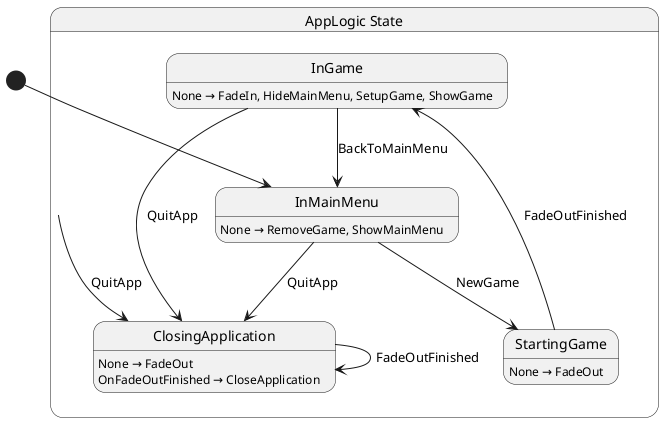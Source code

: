 @startuml AppLogic
state "AppLogic State" as Shellguard_AppLogic_State {
  state "InGame" as Shellguard_AppLogic_State_InGame
  state "ClosingApplication" as Shellguard_AppLogic_State_ClosingApplication
  state "InMainMenu" as Shellguard_AppLogic_State_InMainMenu
  state "StartingGame" as Shellguard_AppLogic_State_StartingGame
}

Shellguard_AppLogic_State --> Shellguard_AppLogic_State_ClosingApplication : QuitApp
Shellguard_AppLogic_State_ClosingApplication --> Shellguard_AppLogic_State_ClosingApplication : FadeOutFinished
Shellguard_AppLogic_State_InGame --> Shellguard_AppLogic_State_ClosingApplication : QuitApp
Shellguard_AppLogic_State_InGame --> Shellguard_AppLogic_State_InMainMenu : BackToMainMenu
Shellguard_AppLogic_State_InMainMenu --> Shellguard_AppLogic_State_ClosingApplication : QuitApp
Shellguard_AppLogic_State_InMainMenu --> Shellguard_AppLogic_State_StartingGame : NewGame
Shellguard_AppLogic_State_StartingGame --> Shellguard_AppLogic_State_InGame : FadeOutFinished

Shellguard_AppLogic_State_ClosingApplication : None → FadeOut
Shellguard_AppLogic_State_ClosingApplication : OnFadeOutFinished → CloseApplication
Shellguard_AppLogic_State_InGame : None → FadeIn, HideMainMenu, SetupGame, ShowGame
Shellguard_AppLogic_State_InMainMenu : None → RemoveGame, ShowMainMenu
Shellguard_AppLogic_State_StartingGame : None → FadeOut

[*] --> Shellguard_AppLogic_State_InMainMenu
@enduml